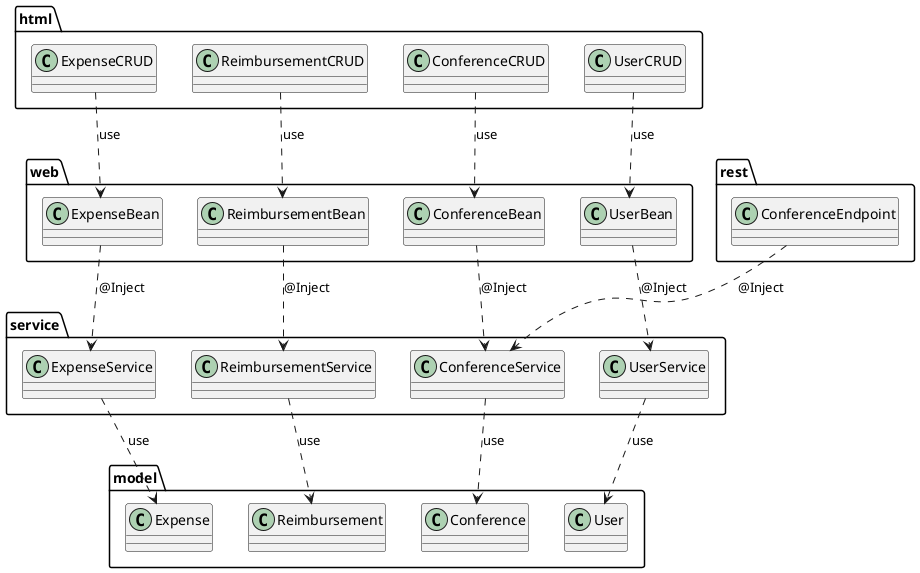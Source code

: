 @startuml


html.ConferenceCRUD ..> web.ConferenceBean : use
html.ExpenseCRUD ..> web.ExpenseBean : use
html.ReimbursementCRUD ..> web.ReimbursementBean : use
html.UserCRUD ..> web.UserBean : use
rest.ConferenceEndpoint ..> service.ConferenceService : @Inject
web.ConferenceBean ..> service.ConferenceService : @Inject
web.ExpenseBean ..> service.ExpenseService : @Inject
web.ReimbursementBean ..> service.ReimbursementService : @Inject
web.UserBean ..> service.UserService : @Inject
service.ConferenceService ..> model.Conference : use
service.ExpenseService ..> model.Expense : use
service.ReimbursementService ..> model.Reimbursement : use
service.UserService ..> model.User : use

@enduml